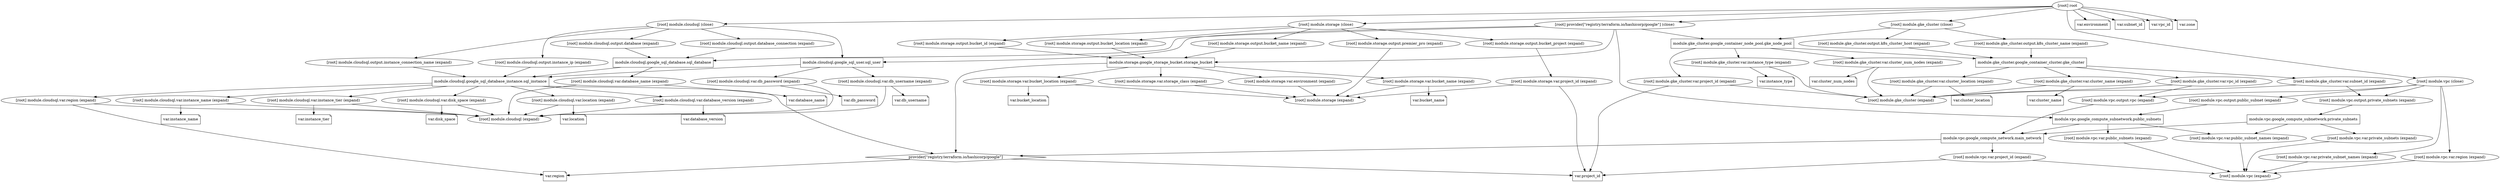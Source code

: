 digraph {
	compound = "true"
	newrank = "true"
	subgraph "root" {
		"[root] module.cloudsql.google_sql_database.sql_database (expand)" [label = "module.cloudsql.google_sql_database.sql_database", shape = "box"]
		"[root] module.cloudsql.google_sql_database_instance.sql_instance (expand)" [label = "module.cloudsql.google_sql_database_instance.sql_instance", shape = "box"]
		"[root] module.cloudsql.google_sql_user.sql_user (expand)" [label = "module.cloudsql.google_sql_user.sql_user", shape = "box"]
		"[root] module.gke_cluster.google_container_cluster.gke_cluster (expand)" [label = "module.gke_cluster.google_container_cluster.gke_cluster", shape = "box"]
		"[root] module.gke_cluster.google_container_node_pool.gke_node_pool (expand)" [label = "module.gke_cluster.google_container_node_pool.gke_node_pool", shape = "box"]
		"[root] module.storage.google_storage_bucket.storage_bucket (expand)" [label = "module.storage.google_storage_bucket.storage_bucket", shape = "box"]
		"[root] module.vpc.google_compute_network.main_network (expand)" [label = "module.vpc.google_compute_network.main_network", shape = "box"]
		"[root] module.vpc.google_compute_subnetwork.private_subnets (expand)" [label = "module.vpc.google_compute_subnetwork.private_subnets", shape = "box"]
		"[root] module.vpc.google_compute_subnetwork.public_subnets (expand)" [label = "module.vpc.google_compute_subnetwork.public_subnets", shape = "box"]
		"[root] provider[\"registry.terraform.io/hashicorp/google\"]" [label = "provider[\"registry.terraform.io/hashicorp/google\"]", shape = "diamond"]
		"[root] var.bucket_location" [label = "var.bucket_location", shape = "note"]
		"[root] var.bucket_name" [label = "var.bucket_name", shape = "note"]
		"[root] var.cluster_location" [label = "var.cluster_location", shape = "note"]
		"[root] var.cluster_name" [label = "var.cluster_name", shape = "note"]
		"[root] var.cluster_num_nodes" [label = "var.cluster_num_nodes", shape = "note"]
		"[root] var.database_name" [label = "var.database_name", shape = "note"]
		"[root] var.database_version" [label = "var.database_version", shape = "note"]
		"[root] var.db_password" [label = "var.db_password", shape = "note"]
		"[root] var.db_username" [label = "var.db_username", shape = "note"]
		"[root] var.disk_space" [label = "var.disk_space", shape = "note"]
		"[root] var.environment" [label = "var.environment", shape = "note"]
		"[root] var.instance_name" [label = "var.instance_name", shape = "note"]
		"[root] var.instance_tier" [label = "var.instance_tier", shape = "note"]
		"[root] var.instance_type" [label = "var.instance_type", shape = "note"]
		"[root] var.location" [label = "var.location", shape = "note"]
		"[root] var.project_id" [label = "var.project_id", shape = "note"]
		"[root] var.region" [label = "var.region", shape = "note"]
		"[root] var.subnet_id" [label = "var.subnet_id", shape = "note"]
		"[root] var.vpc_id" [label = "var.vpc_id", shape = "note"]
		"[root] var.zone" [label = "var.zone", shape = "note"]
		"[root] module.cloudsql (close)" -> "[root] module.cloudsql.google_sql_user.sql_user (expand)"
		"[root] module.cloudsql (close)" -> "[root] module.cloudsql.output.database (expand)"
		"[root] module.cloudsql (close)" -> "[root] module.cloudsql.output.database_connection (expand)"
		"[root] module.cloudsql (close)" -> "[root] module.cloudsql.output.instance_connection_name (expand)"
		"[root] module.cloudsql (close)" -> "[root] module.cloudsql.output.instance_ip (expand)"
		"[root] module.cloudsql.google_sql_database.sql_database (expand)" -> "[root] module.cloudsql.google_sql_database_instance.sql_instance (expand)"
		"[root] module.cloudsql.google_sql_database.sql_database (expand)" -> "[root] module.cloudsql.var.database_name (expand)"
		"[root] module.cloudsql.google_sql_database_instance.sql_instance (expand)" -> "[root] module.cloudsql.var.database_version (expand)"
		"[root] module.cloudsql.google_sql_database_instance.sql_instance (expand)" -> "[root] module.cloudsql.var.disk_space (expand)"
		"[root] module.cloudsql.google_sql_database_instance.sql_instance (expand)" -> "[root] module.cloudsql.var.instance_name (expand)"
		"[root] module.cloudsql.google_sql_database_instance.sql_instance (expand)" -> "[root] module.cloudsql.var.instance_tier (expand)"
		"[root] module.cloudsql.google_sql_database_instance.sql_instance (expand)" -> "[root] module.cloudsql.var.location (expand)"
		"[root] module.cloudsql.google_sql_database_instance.sql_instance (expand)" -> "[root] module.cloudsql.var.region (expand)"
		"[root] module.cloudsql.google_sql_database_instance.sql_instance (expand)" -> "[root] provider[\"registry.terraform.io/hashicorp/google\"]"
		"[root] module.cloudsql.google_sql_user.sql_user (expand)" -> "[root] module.cloudsql.google_sql_database_instance.sql_instance (expand)"
		"[root] module.cloudsql.google_sql_user.sql_user (expand)" -> "[root] module.cloudsql.var.db_password (expand)"
		"[root] module.cloudsql.google_sql_user.sql_user (expand)" -> "[root] module.cloudsql.var.db_username (expand)"
		"[root] module.cloudsql.output.database (expand)" -> "[root] module.cloudsql.google_sql_database.sql_database (expand)"
		"[root] module.cloudsql.output.database_connection (expand)" -> "[root] module.cloudsql.google_sql_database.sql_database (expand)"
		"[root] module.cloudsql.output.instance_connection_name (expand)" -> "[root] module.cloudsql.google_sql_database_instance.sql_instance (expand)"
		"[root] module.cloudsql.output.instance_ip (expand)" -> "[root] module.cloudsql.google_sql_database_instance.sql_instance (expand)"
		"[root] module.cloudsql.var.database_name (expand)" -> "[root] module.cloudsql (expand)"
		"[root] module.cloudsql.var.database_name (expand)" -> "[root] var.database_name"
		"[root] module.cloudsql.var.database_version (expand)" -> "[root] module.cloudsql (expand)"
		"[root] module.cloudsql.var.database_version (expand)" -> "[root] var.database_version"
		"[root] module.cloudsql.var.db_password (expand)" -> "[root] module.cloudsql (expand)"
		"[root] module.cloudsql.var.db_password (expand)" -> "[root] var.db_password"
		"[root] module.cloudsql.var.db_username (expand)" -> "[root] module.cloudsql (expand)"
		"[root] module.cloudsql.var.db_username (expand)" -> "[root] var.db_username"
		"[root] module.cloudsql.var.disk_space (expand)" -> "[root] module.cloudsql (expand)"
		"[root] module.cloudsql.var.disk_space (expand)" -> "[root] var.disk_space"
		"[root] module.cloudsql.var.instance_name (expand)" -> "[root] module.cloudsql (expand)"
		"[root] module.cloudsql.var.instance_name (expand)" -> "[root] var.instance_name"
		"[root] module.cloudsql.var.instance_tier (expand)" -> "[root] module.cloudsql (expand)"
		"[root] module.cloudsql.var.instance_tier (expand)" -> "[root] var.instance_tier"
		"[root] module.cloudsql.var.location (expand)" -> "[root] module.cloudsql (expand)"
		"[root] module.cloudsql.var.location (expand)" -> "[root] var.location"
		"[root] module.cloudsql.var.region (expand)" -> "[root] module.cloudsql (expand)"
		"[root] module.cloudsql.var.region (expand)" -> "[root] var.region"
		"[root] module.gke_cluster (close)" -> "[root] module.gke_cluster.google_container_node_pool.gke_node_pool (expand)"
		"[root] module.gke_cluster (close)" -> "[root] module.gke_cluster.output.k8s_cluster_host (expand)"
		"[root] module.gke_cluster (close)" -> "[root] module.gke_cluster.output.k8s_cluster_name (expand)"
		"[root] module.gke_cluster.google_container_cluster.gke_cluster (expand)" -> "[root] module.gke_cluster.var.cluster_location (expand)"
		"[root] module.gke_cluster.google_container_cluster.gke_cluster (expand)" -> "[root] module.gke_cluster.var.cluster_name (expand)"
		"[root] module.gke_cluster.google_container_cluster.gke_cluster (expand)" -> "[root] module.gke_cluster.var.subnet_id (expand)"
		"[root] module.gke_cluster.google_container_cluster.gke_cluster (expand)" -> "[root] module.gke_cluster.var.vpc_id (expand)"
		"[root] module.gke_cluster.google_container_node_pool.gke_node_pool (expand)" -> "[root] module.gke_cluster.google_container_cluster.gke_cluster (expand)"
		"[root] module.gke_cluster.google_container_node_pool.gke_node_pool (expand)" -> "[root] module.gke_cluster.var.cluster_num_nodes (expand)"
		"[root] module.gke_cluster.google_container_node_pool.gke_node_pool (expand)" -> "[root] module.gke_cluster.var.instance_type (expand)"
		"[root] module.gke_cluster.google_container_node_pool.gke_node_pool (expand)" -> "[root] module.gke_cluster.var.project_id (expand)"
		"[root] module.gke_cluster.output.k8s_cluster_host (expand)" -> "[root] module.gke_cluster.google_container_cluster.gke_cluster (expand)"
		"[root] module.gke_cluster.output.k8s_cluster_name (expand)" -> "[root] module.gke_cluster.google_container_cluster.gke_cluster (expand)"
		"[root] module.gke_cluster.var.cluster_location (expand)" -> "[root] module.gke_cluster (expand)"
		"[root] module.gke_cluster.var.cluster_location (expand)" -> "[root] var.cluster_location"
		"[root] module.gke_cluster.var.cluster_name (expand)" -> "[root] module.gke_cluster (expand)"
		"[root] module.gke_cluster.var.cluster_name (expand)" -> "[root] var.cluster_name"
		"[root] module.gke_cluster.var.cluster_num_nodes (expand)" -> "[root] module.gke_cluster (expand)"
		"[root] module.gke_cluster.var.cluster_num_nodes (expand)" -> "[root] var.cluster_num_nodes"
		"[root] module.gke_cluster.var.instance_type (expand)" -> "[root] module.gke_cluster (expand)"
		"[root] module.gke_cluster.var.instance_type (expand)" -> "[root] var.instance_type"
		"[root] module.gke_cluster.var.project_id (expand)" -> "[root] module.gke_cluster (expand)"
		"[root] module.gke_cluster.var.project_id (expand)" -> "[root] var.project_id"
		"[root] module.gke_cluster.var.subnet_id (expand)" -> "[root] module.gke_cluster (expand)"
		"[root] module.gke_cluster.var.subnet_id (expand)" -> "[root] module.vpc.output.private_subnets (expand)"
		"[root] module.gke_cluster.var.vpc_id (expand)" -> "[root] module.gke_cluster (expand)"
		"[root] module.gke_cluster.var.vpc_id (expand)" -> "[root] module.vpc.output.vpc (expand)"
		"[root] module.storage (close)" -> "[root] module.storage.output.bucket_id (expand)"
		"[root] module.storage (close)" -> "[root] module.storage.output.bucket_location (expand)"
		"[root] module.storage (close)" -> "[root] module.storage.output.bucket_name (expand)"
		"[root] module.storage (close)" -> "[root] module.storage.output.bucket_project (expand)"
		"[root] module.storage (close)" -> "[root] module.storage.output.premier_pro (expand)"
		"[root] module.storage.google_storage_bucket.storage_bucket (expand)" -> "[root] module.storage.var.bucket_location (expand)"
		"[root] module.storage.google_storage_bucket.storage_bucket (expand)" -> "[root] module.storage.var.bucket_name (expand)"
		"[root] module.storage.google_storage_bucket.storage_bucket (expand)" -> "[root] module.storage.var.environment (expand)"
		"[root] module.storage.google_storage_bucket.storage_bucket (expand)" -> "[root] module.storage.var.storage_class (expand)"
		"[root] module.storage.google_storage_bucket.storage_bucket (expand)" -> "[root] provider[\"registry.terraform.io/hashicorp/google\"]"
		"[root] module.storage.output.bucket_id (expand)" -> "[root] module.storage.google_storage_bucket.storage_bucket (expand)"
		"[root] module.storage.output.bucket_location (expand)" -> "[root] module.storage.google_storage_bucket.storage_bucket (expand)"
		"[root] module.storage.output.bucket_name (expand)" -> "[root] module.storage.google_storage_bucket.storage_bucket (expand)"
		"[root] module.storage.output.bucket_project (expand)" -> "[root] module.storage.var.project_id (expand)"
		"[root] module.storage.output.premier_pro (expand)" -> "[root] module.storage (expand)"
		"[root] module.storage.var.bucket_location (expand)" -> "[root] module.storage (expand)"
		"[root] module.storage.var.bucket_location (expand)" -> "[root] var.bucket_location"
		"[root] module.storage.var.bucket_name (expand)" -> "[root] module.storage (expand)"
		"[root] module.storage.var.bucket_name (expand)" -> "[root] var.bucket_name"
		"[root] module.storage.var.environment (expand)" -> "[root] module.storage (expand)"
		"[root] module.storage.var.project_id (expand)" -> "[root] module.storage (expand)"
		"[root] module.storage.var.project_id (expand)" -> "[root] var.project_id"
		"[root] module.storage.var.storage_class (expand)" -> "[root] module.storage (expand)"
		"[root] module.vpc (close)" -> "[root] module.vpc.output.private_subnets (expand)"
		"[root] module.vpc (close)" -> "[root] module.vpc.output.public_subnet (expand)"
		"[root] module.vpc (close)" -> "[root] module.vpc.output.vpc (expand)"
		"[root] module.vpc (close)" -> "[root] module.vpc.var.private_subnet_names (expand)"
		"[root] module.vpc (close)" -> "[root] module.vpc.var.region (expand)"
		"[root] module.vpc.google_compute_network.main_network (expand)" -> "[root] module.vpc.var.project_id (expand)"
		"[root] module.vpc.google_compute_network.main_network (expand)" -> "[root] provider[\"registry.terraform.io/hashicorp/google\"]"
		"[root] module.vpc.google_compute_subnetwork.private_subnets (expand)" -> "[root] module.vpc.google_compute_network.main_network (expand)"
		"[root] module.vpc.google_compute_subnetwork.private_subnets (expand)" -> "[root] module.vpc.var.private_subnets (expand)"
		"[root] module.vpc.google_compute_subnetwork.private_subnets (expand)" -> "[root] module.vpc.var.public_subnet_names (expand)"
		"[root] module.vpc.google_compute_subnetwork.public_subnets (expand)" -> "[root] module.vpc.google_compute_network.main_network (expand)"
		"[root] module.vpc.google_compute_subnetwork.public_subnets (expand)" -> "[root] module.vpc.var.public_subnet_names (expand)"
		"[root] module.vpc.google_compute_subnetwork.public_subnets (expand)" -> "[root] module.vpc.var.public_subnets (expand)"
		"[root] module.vpc.output.private_subnets (expand)" -> "[root] module.vpc.google_compute_subnetwork.private_subnets (expand)"
		"[root] module.vpc.output.public_subnet (expand)" -> "[root] module.vpc.google_compute_subnetwork.public_subnets (expand)"
		"[root] module.vpc.output.vpc (expand)" -> "[root] module.vpc.google_compute_network.main_network (expand)"
		"[root] module.vpc.var.private_subnet_names (expand)" -> "[root] module.vpc (expand)"
		"[root] module.vpc.var.private_subnets (expand)" -> "[root] module.vpc (expand)"
		"[root] module.vpc.var.project_id (expand)" -> "[root] module.vpc (expand)"
		"[root] module.vpc.var.project_id (expand)" -> "[root] var.project_id"
		"[root] module.vpc.var.public_subnet_names (expand)" -> "[root] module.vpc (expand)"
		"[root] module.vpc.var.public_subnets (expand)" -> "[root] module.vpc (expand)"
		"[root] module.vpc.var.region (expand)" -> "[root] module.vpc (expand)"
		"[root] provider[\"registry.terraform.io/hashicorp/google\"] (close)" -> "[root] module.cloudsql.google_sql_database.sql_database (expand)"
		"[root] provider[\"registry.terraform.io/hashicorp/google\"] (close)" -> "[root] module.cloudsql.google_sql_user.sql_user (expand)"
		"[root] provider[\"registry.terraform.io/hashicorp/google\"] (close)" -> "[root] module.gke_cluster.google_container_node_pool.gke_node_pool (expand)"
		"[root] provider[\"registry.terraform.io/hashicorp/google\"] (close)" -> "[root] module.storage.google_storage_bucket.storage_bucket (expand)"
		"[root] provider[\"registry.terraform.io/hashicorp/google\"] (close)" -> "[root] module.vpc.google_compute_subnetwork.public_subnets (expand)"
		"[root] provider[\"registry.terraform.io/hashicorp/google\"]" -> "[root] var.project_id"
		"[root] provider[\"registry.terraform.io/hashicorp/google\"]" -> "[root] var.region"
		"[root] root" -> "[root] module.cloudsql (close)"
		"[root] root" -> "[root] module.gke_cluster (close)"
		"[root] root" -> "[root] module.storage (close)"
		"[root] root" -> "[root] module.vpc (close)"
		"[root] root" -> "[root] provider[\"registry.terraform.io/hashicorp/google\"] (close)"
		"[root] root" -> "[root] var.environment"
		"[root] root" -> "[root] var.subnet_id"
		"[root] root" -> "[root] var.vpc_id"
		"[root] root" -> "[root] var.zone"
	}
}

